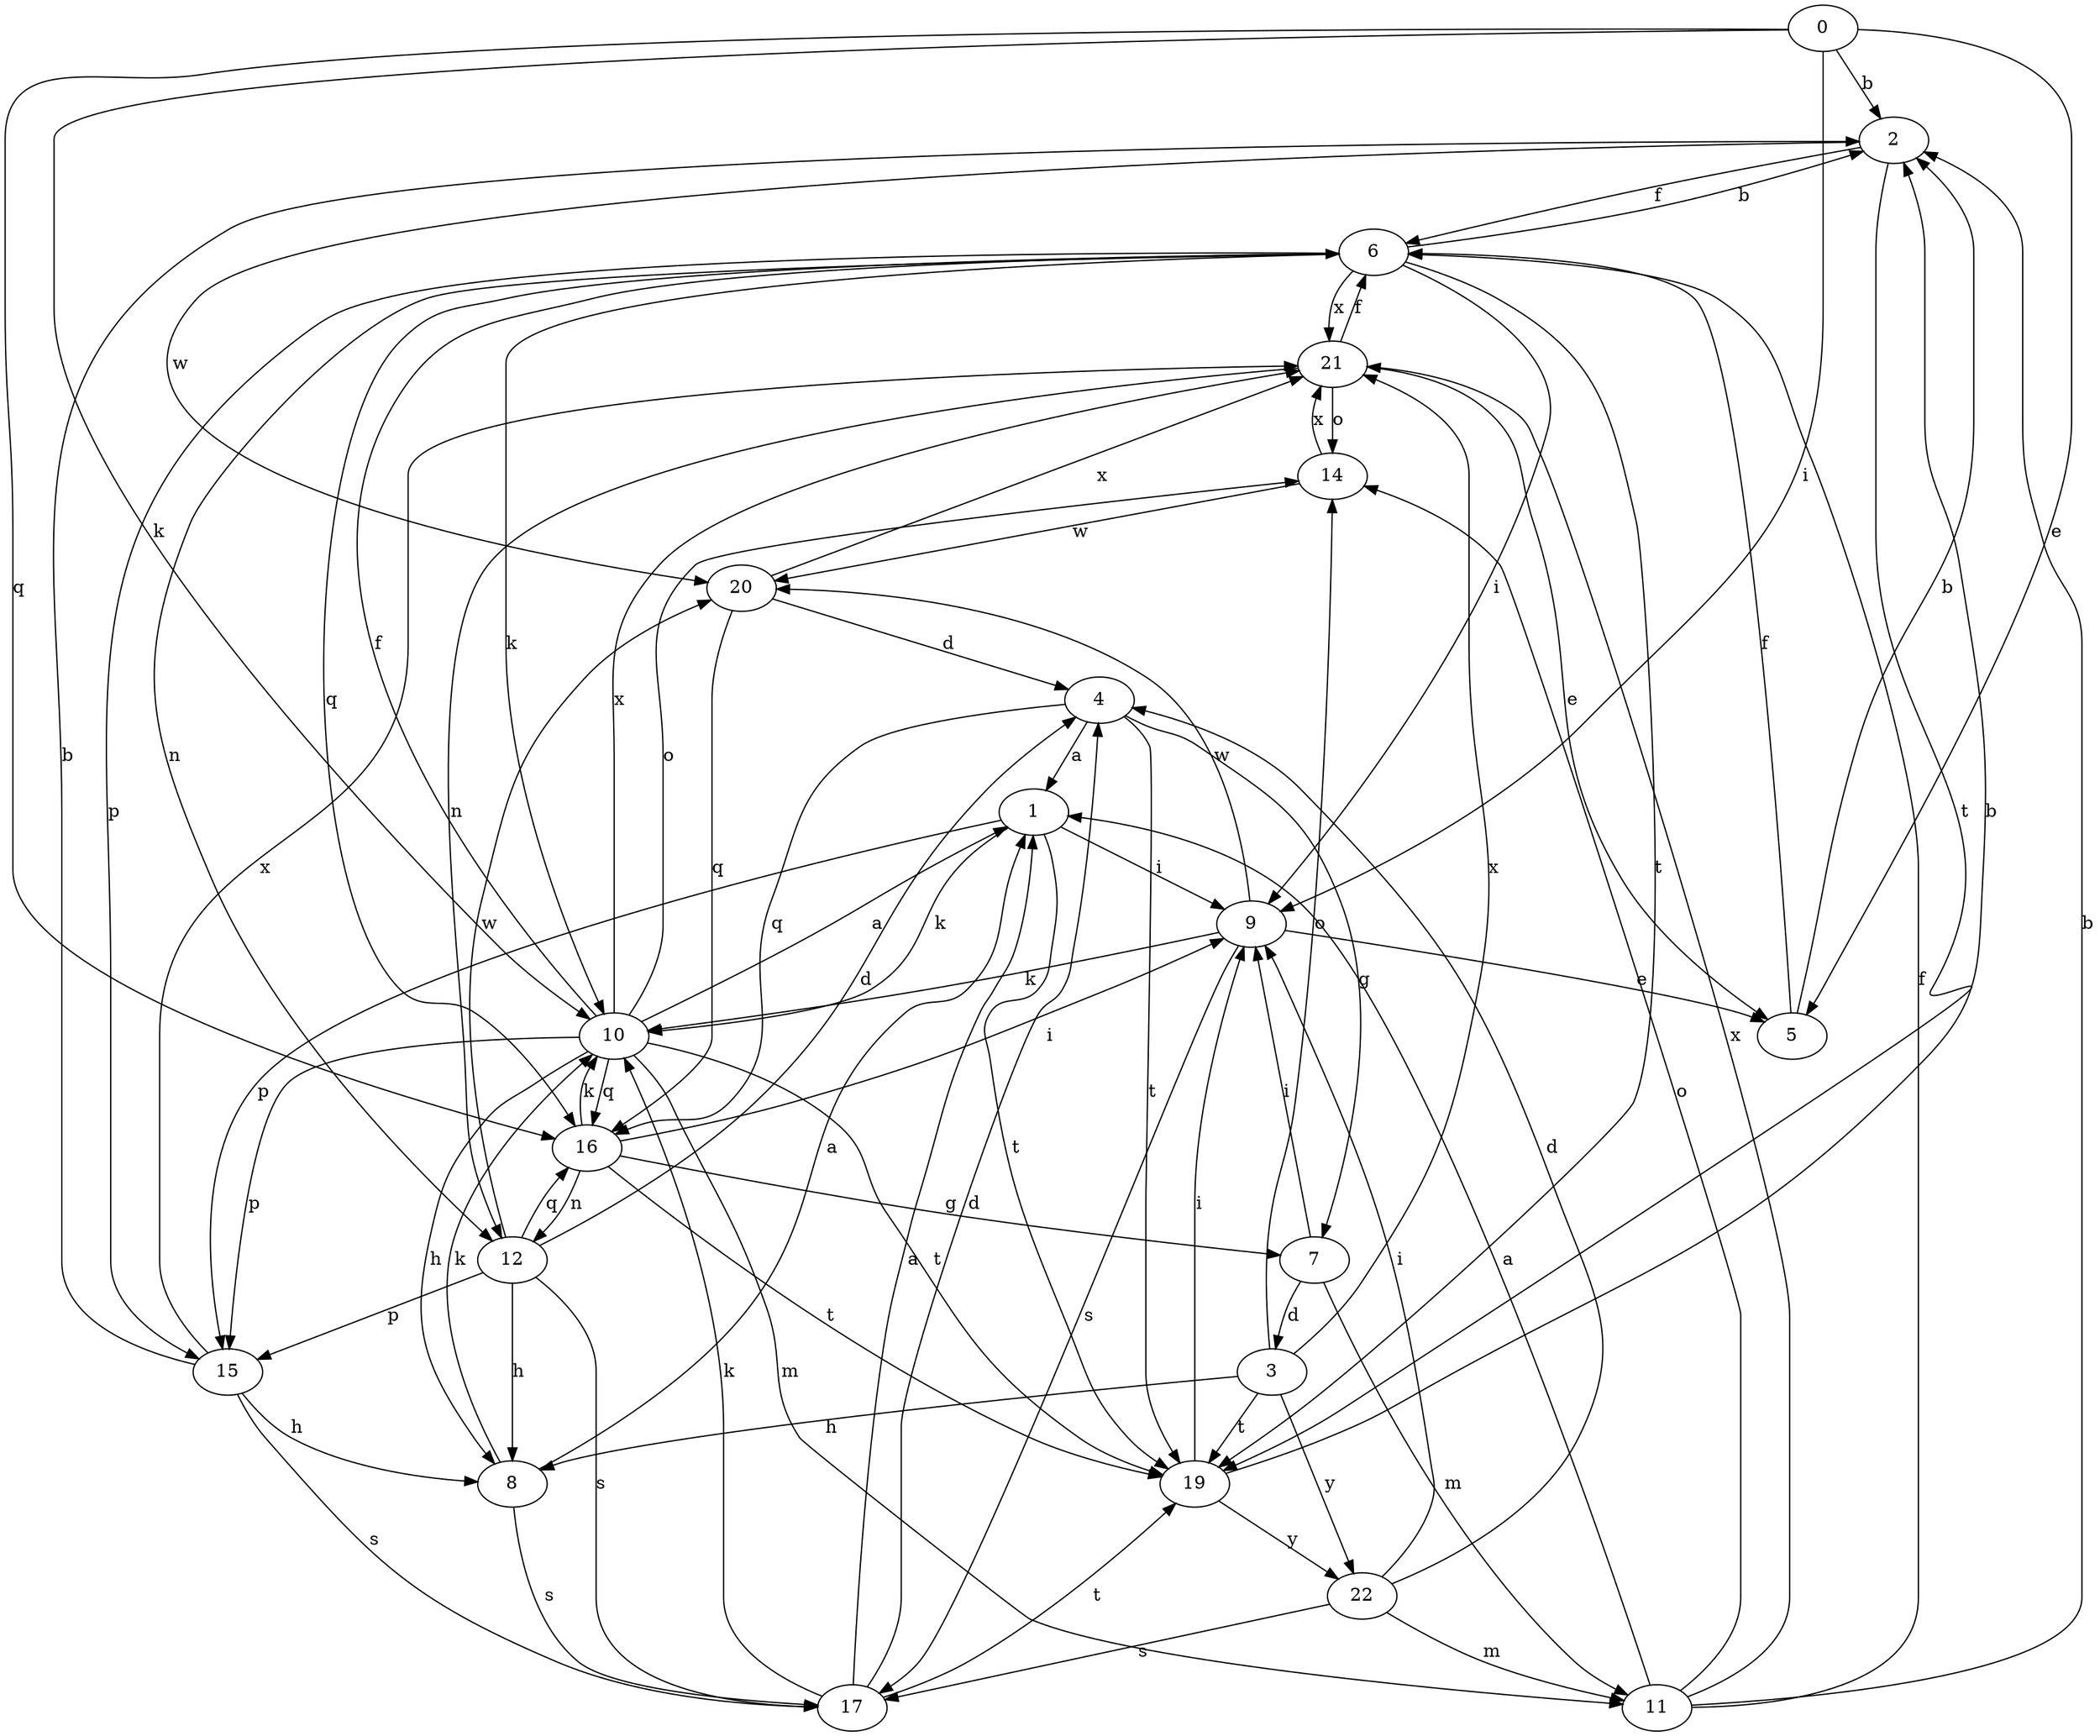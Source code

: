 strict digraph  {
0;
1;
2;
3;
4;
5;
6;
7;
8;
9;
10;
11;
12;
14;
15;
16;
17;
19;
20;
21;
22;
0 -> 2  [label=b];
0 -> 5  [label=e];
0 -> 9  [label=i];
0 -> 10  [label=k];
0 -> 16  [label=q];
1 -> 9  [label=i];
1 -> 10  [label=k];
1 -> 15  [label=p];
1 -> 19  [label=t];
2 -> 6  [label=f];
2 -> 19  [label=t];
2 -> 20  [label=w];
3 -> 8  [label=h];
3 -> 14  [label=o];
3 -> 19  [label=t];
3 -> 21  [label=x];
3 -> 22  [label=y];
4 -> 1  [label=a];
4 -> 7  [label=g];
4 -> 16  [label=q];
4 -> 19  [label=t];
5 -> 2  [label=b];
5 -> 6  [label=f];
6 -> 2  [label=b];
6 -> 9  [label=i];
6 -> 10  [label=k];
6 -> 12  [label=n];
6 -> 15  [label=p];
6 -> 16  [label=q];
6 -> 19  [label=t];
6 -> 21  [label=x];
7 -> 3  [label=d];
7 -> 9  [label=i];
7 -> 11  [label=m];
8 -> 1  [label=a];
8 -> 10  [label=k];
8 -> 17  [label=s];
9 -> 5  [label=e];
9 -> 10  [label=k];
9 -> 17  [label=s];
9 -> 20  [label=w];
10 -> 1  [label=a];
10 -> 6  [label=f];
10 -> 8  [label=h];
10 -> 11  [label=m];
10 -> 14  [label=o];
10 -> 15  [label=p];
10 -> 16  [label=q];
10 -> 19  [label=t];
10 -> 21  [label=x];
11 -> 1  [label=a];
11 -> 2  [label=b];
11 -> 6  [label=f];
11 -> 14  [label=o];
11 -> 21  [label=x];
12 -> 4  [label=d];
12 -> 8  [label=h];
12 -> 15  [label=p];
12 -> 16  [label=q];
12 -> 17  [label=s];
12 -> 20  [label=w];
14 -> 20  [label=w];
14 -> 21  [label=x];
15 -> 2  [label=b];
15 -> 8  [label=h];
15 -> 17  [label=s];
15 -> 21  [label=x];
16 -> 7  [label=g];
16 -> 9  [label=i];
16 -> 10  [label=k];
16 -> 12  [label=n];
16 -> 19  [label=t];
17 -> 1  [label=a];
17 -> 4  [label=d];
17 -> 10  [label=k];
17 -> 19  [label=t];
19 -> 2  [label=b];
19 -> 9  [label=i];
19 -> 22  [label=y];
20 -> 4  [label=d];
20 -> 16  [label=q];
20 -> 21  [label=x];
21 -> 5  [label=e];
21 -> 6  [label=f];
21 -> 12  [label=n];
21 -> 14  [label=o];
22 -> 4  [label=d];
22 -> 9  [label=i];
22 -> 11  [label=m];
22 -> 17  [label=s];
}
